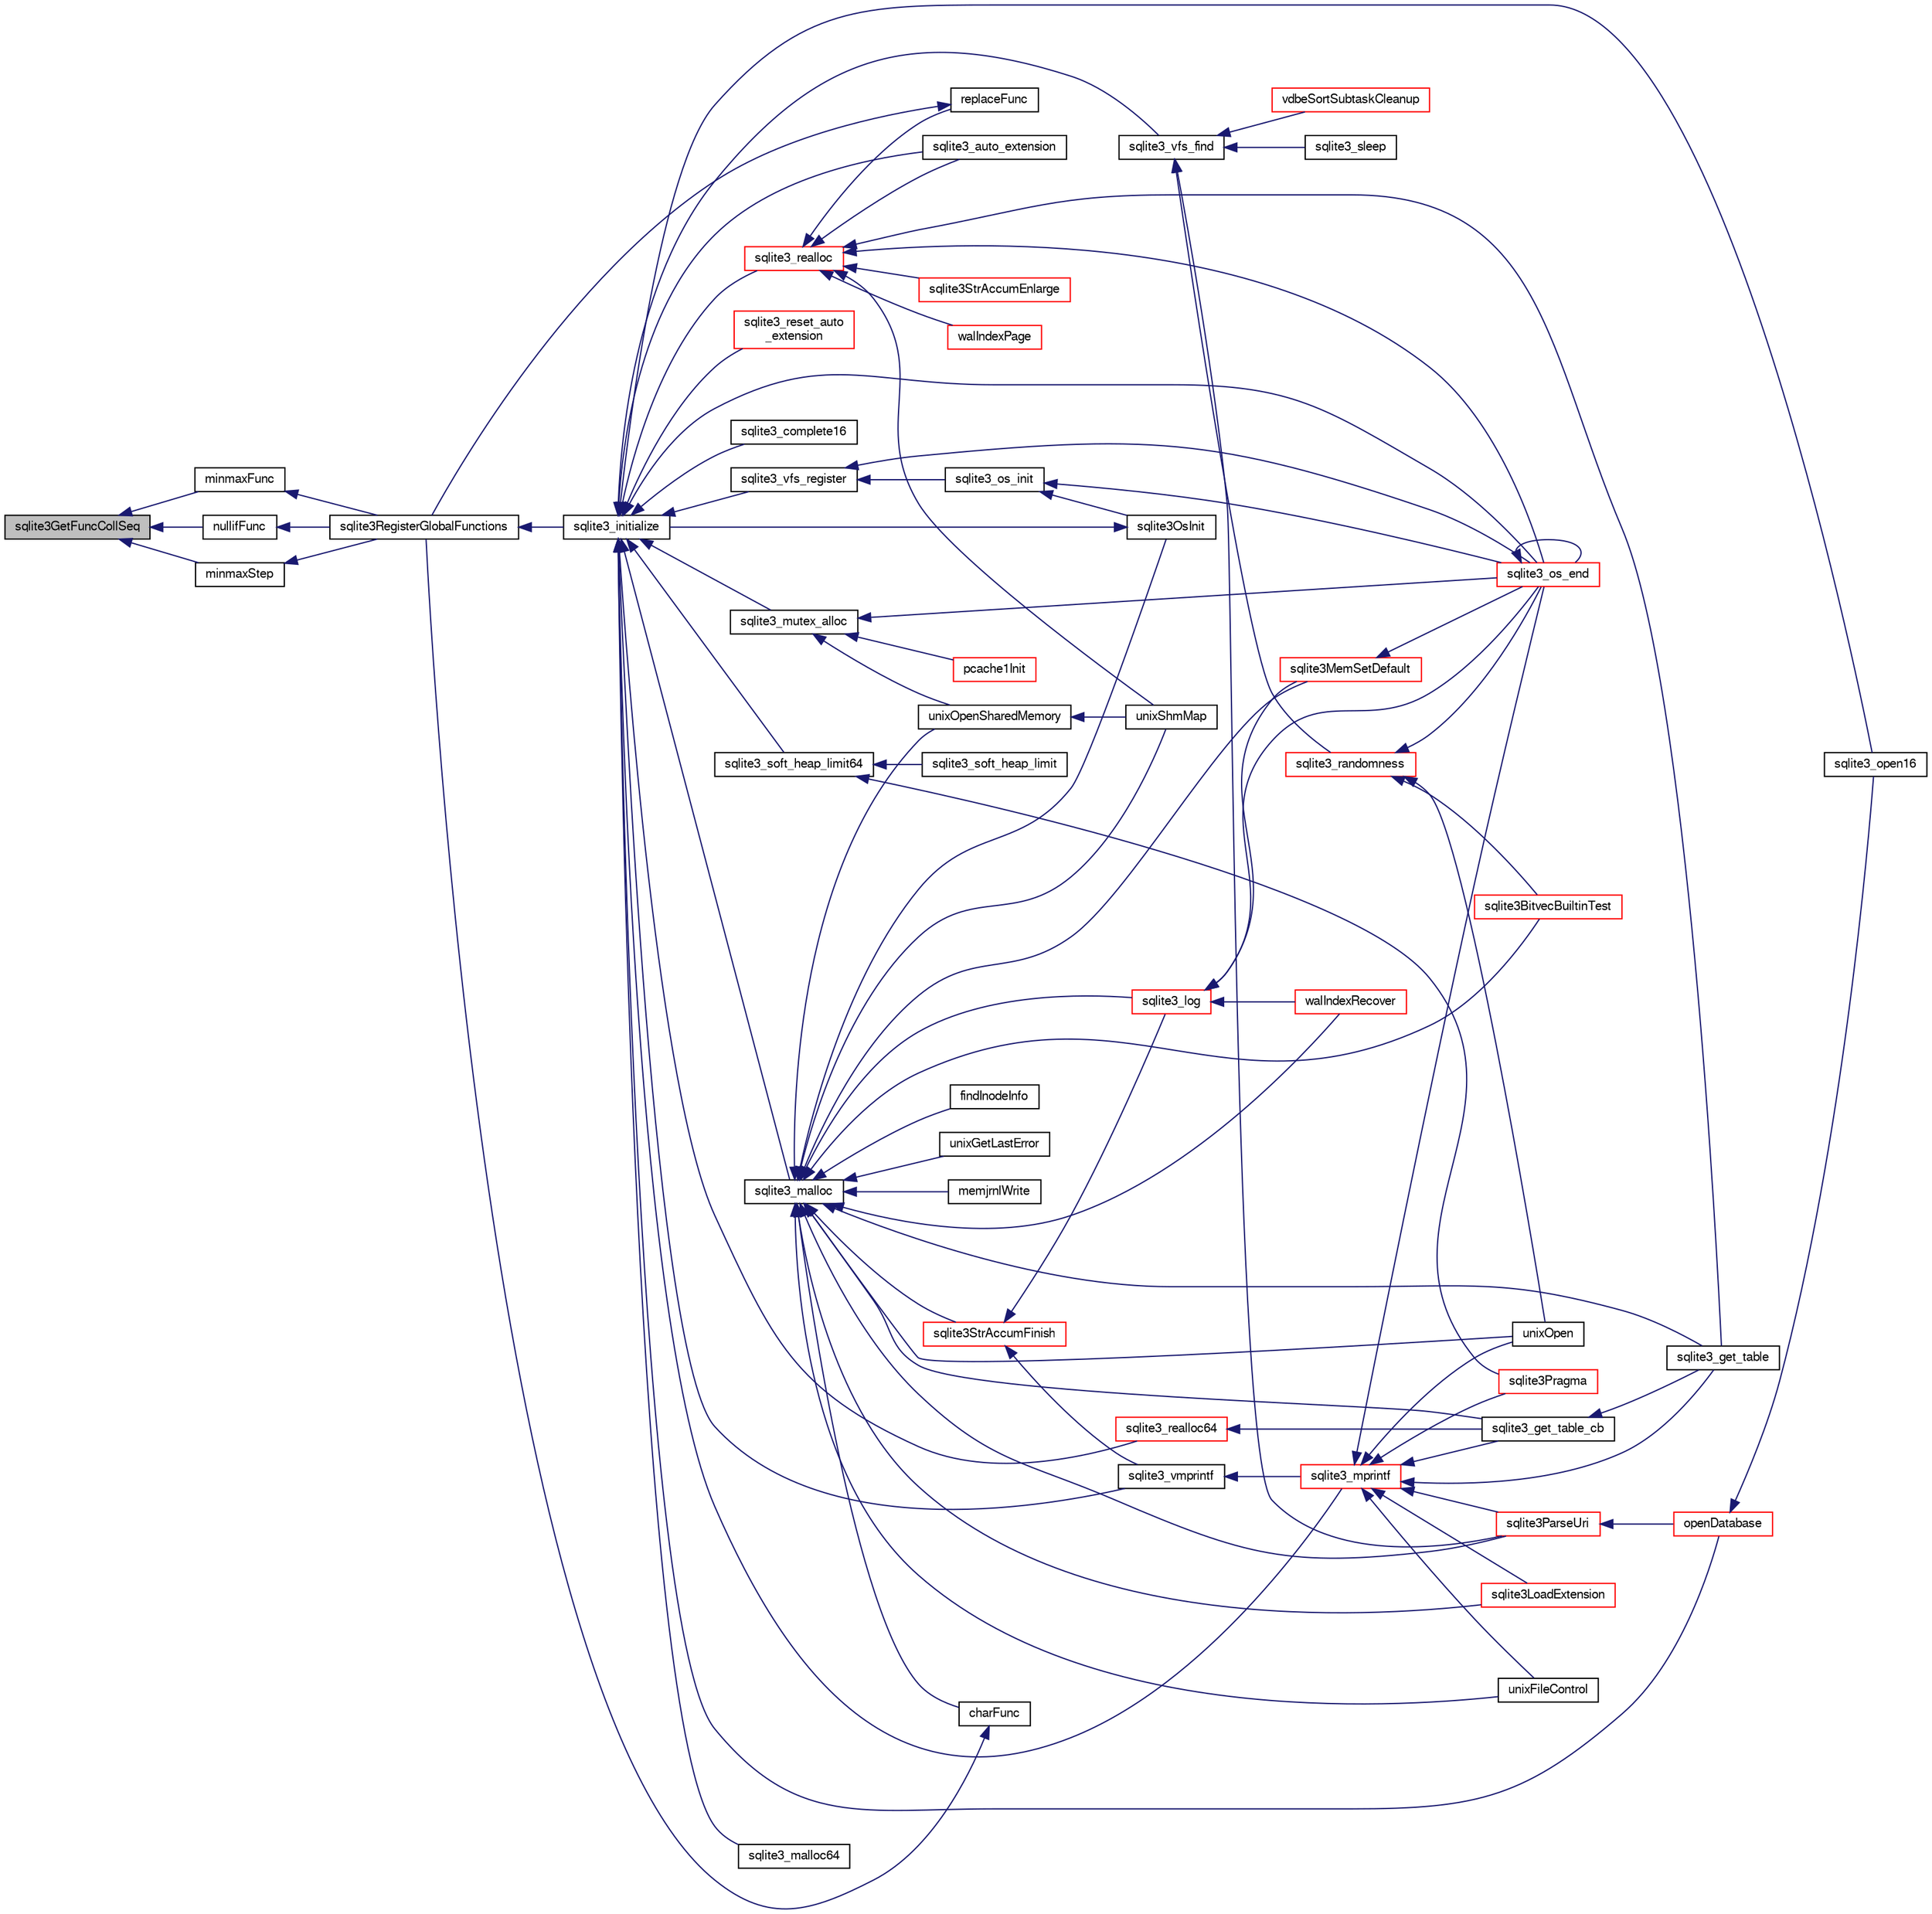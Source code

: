 digraph "sqlite3GetFuncCollSeq"
{
  edge [fontname="FreeSans",fontsize="10",labelfontname="FreeSans",labelfontsize="10"];
  node [fontname="FreeSans",fontsize="10",shape=record];
  rankdir="LR";
  Node557139 [label="sqlite3GetFuncCollSeq",height=0.2,width=0.4,color="black", fillcolor="grey75", style="filled", fontcolor="black"];
  Node557139 -> Node557140 [dir="back",color="midnightblue",fontsize="10",style="solid",fontname="FreeSans"];
  Node557140 [label="minmaxFunc",height=0.2,width=0.4,color="black", fillcolor="white", style="filled",URL="$sqlite3_8c.html#a4d00f48b948fd73cb70bcfd1efc0bfb0"];
  Node557140 -> Node557141 [dir="back",color="midnightblue",fontsize="10",style="solid",fontname="FreeSans"];
  Node557141 [label="sqlite3RegisterGlobalFunctions",height=0.2,width=0.4,color="black", fillcolor="white", style="filled",URL="$sqlite3_8c.html#a9f75bd111010f29e1b8d74344473c4ec"];
  Node557141 -> Node557142 [dir="back",color="midnightblue",fontsize="10",style="solid",fontname="FreeSans"];
  Node557142 [label="sqlite3_initialize",height=0.2,width=0.4,color="black", fillcolor="white", style="filled",URL="$sqlite3_8h.html#ab0c0ee2d5d4cf8b28e9572296a8861df"];
  Node557142 -> Node557143 [dir="back",color="midnightblue",fontsize="10",style="solid",fontname="FreeSans"];
  Node557143 [label="sqlite3_vfs_find",height=0.2,width=0.4,color="black", fillcolor="white", style="filled",URL="$sqlite3_8h.html#ac201a26de3dfa1d6deb8069eb8d95627"];
  Node557143 -> Node557144 [dir="back",color="midnightblue",fontsize="10",style="solid",fontname="FreeSans"];
  Node557144 [label="sqlite3_randomness",height=0.2,width=0.4,color="red", fillcolor="white", style="filled",URL="$sqlite3_8h.html#aa452ad88657d4606e137b09c4e9315c7"];
  Node557144 -> Node557148 [dir="back",color="midnightblue",fontsize="10",style="solid",fontname="FreeSans"];
  Node557148 [label="unixOpen",height=0.2,width=0.4,color="black", fillcolor="white", style="filled",URL="$sqlite3_8c.html#a8ed5efc47b6e14f7805cd1bb9b215775"];
  Node557144 -> Node557149 [dir="back",color="midnightblue",fontsize="10",style="solid",fontname="FreeSans"];
  Node557149 [label="sqlite3_os_end",height=0.2,width=0.4,color="red", fillcolor="white", style="filled",URL="$sqlite3_8h.html#a2288c95881ecca13d994e42b6a958906"];
  Node557149 -> Node557149 [dir="back",color="midnightblue",fontsize="10",style="solid",fontname="FreeSans"];
  Node557144 -> Node557151 [dir="back",color="midnightblue",fontsize="10",style="solid",fontname="FreeSans"];
  Node557151 [label="sqlite3BitvecBuiltinTest",height=0.2,width=0.4,color="red", fillcolor="white", style="filled",URL="$sqlite3_8c.html#a9b4e3e921ce1ede6f10a9106c034ff9b"];
  Node557143 -> Node557547 [dir="back",color="midnightblue",fontsize="10",style="solid",fontname="FreeSans"];
  Node557547 [label="vdbeSortSubtaskCleanup",height=0.2,width=0.4,color="red", fillcolor="white", style="filled",URL="$sqlite3_8c.html#abc8ce4c3ef58cc10f5b27642aab32b30"];
  Node557143 -> Node557550 [dir="back",color="midnightblue",fontsize="10",style="solid",fontname="FreeSans"];
  Node557550 [label="sqlite3ParseUri",height=0.2,width=0.4,color="red", fillcolor="white", style="filled",URL="$sqlite3_8c.html#aaa912f29a67460d8b2186c97056e8767"];
  Node557550 -> Node557393 [dir="back",color="midnightblue",fontsize="10",style="solid",fontname="FreeSans"];
  Node557393 [label="openDatabase",height=0.2,width=0.4,color="red", fillcolor="white", style="filled",URL="$sqlite3_8c.html#a6a9c3bc3a64234e863413f41db473758"];
  Node557393 -> Node557396 [dir="back",color="midnightblue",fontsize="10",style="solid",fontname="FreeSans"];
  Node557396 [label="sqlite3_open16",height=0.2,width=0.4,color="black", fillcolor="white", style="filled",URL="$sqlite3_8h.html#adbc401bb96713f32e553db32f6f3ca33"];
  Node557143 -> Node557551 [dir="back",color="midnightblue",fontsize="10",style="solid",fontname="FreeSans"];
  Node557551 [label="sqlite3_sleep",height=0.2,width=0.4,color="black", fillcolor="white", style="filled",URL="$sqlite3_8h.html#ad0c133ddbbecb6433f3c6ebef8966efa"];
  Node557142 -> Node557552 [dir="back",color="midnightblue",fontsize="10",style="solid",fontname="FreeSans"];
  Node557552 [label="sqlite3_vfs_register",height=0.2,width=0.4,color="black", fillcolor="white", style="filled",URL="$sqlite3_8h.html#a7184b289ccd4c4c7200589137d88c4ae"];
  Node557552 -> Node557553 [dir="back",color="midnightblue",fontsize="10",style="solid",fontname="FreeSans"];
  Node557553 [label="sqlite3_os_init",height=0.2,width=0.4,color="black", fillcolor="white", style="filled",URL="$sqlite3_8h.html#acebc2290d00a32d3afe2361f2979038b"];
  Node557553 -> Node557554 [dir="back",color="midnightblue",fontsize="10",style="solid",fontname="FreeSans"];
  Node557554 [label="sqlite3OsInit",height=0.2,width=0.4,color="black", fillcolor="white", style="filled",URL="$sqlite3_8c.html#afeaa886fe1ca086a30fd278b1d069762"];
  Node557554 -> Node557142 [dir="back",color="midnightblue",fontsize="10",style="solid",fontname="FreeSans"];
  Node557553 -> Node557149 [dir="back",color="midnightblue",fontsize="10",style="solid",fontname="FreeSans"];
  Node557552 -> Node557149 [dir="back",color="midnightblue",fontsize="10",style="solid",fontname="FreeSans"];
  Node557142 -> Node557555 [dir="back",color="midnightblue",fontsize="10",style="solid",fontname="FreeSans"];
  Node557555 [label="sqlite3_mutex_alloc",height=0.2,width=0.4,color="black", fillcolor="white", style="filled",URL="$sqlite3_8h.html#aa3f89418cd18e99596435c958b29b650"];
  Node557555 -> Node557556 [dir="back",color="midnightblue",fontsize="10",style="solid",fontname="FreeSans"];
  Node557556 [label="unixOpenSharedMemory",height=0.2,width=0.4,color="black", fillcolor="white", style="filled",URL="$sqlite3_8c.html#a30775afa2e08ca6ddc7853326afed7c7"];
  Node557556 -> Node557557 [dir="back",color="midnightblue",fontsize="10",style="solid",fontname="FreeSans"];
  Node557557 [label="unixShmMap",height=0.2,width=0.4,color="black", fillcolor="white", style="filled",URL="$sqlite3_8c.html#aeaa77f0ab08a4f4ee5f86e8c9727e974"];
  Node557555 -> Node557149 [dir="back",color="midnightblue",fontsize="10",style="solid",fontname="FreeSans"];
  Node557555 -> Node557558 [dir="back",color="midnightblue",fontsize="10",style="solid",fontname="FreeSans"];
  Node557558 [label="pcache1Init",height=0.2,width=0.4,color="red", fillcolor="white", style="filled",URL="$sqlite3_8c.html#a05e9c1daf3dd812db1d769b69b20e069"];
  Node557142 -> Node557628 [dir="back",color="midnightblue",fontsize="10",style="solid",fontname="FreeSans"];
  Node557628 [label="sqlite3_soft_heap_limit64",height=0.2,width=0.4,color="black", fillcolor="white", style="filled",URL="$sqlite3_8h.html#ab37b3a4d1652e3acb2c43d1252e6b852"];
  Node557628 -> Node557629 [dir="back",color="midnightblue",fontsize="10",style="solid",fontname="FreeSans"];
  Node557629 [label="sqlite3_soft_heap_limit",height=0.2,width=0.4,color="black", fillcolor="white", style="filled",URL="$sqlite3_8h.html#a18c3472581de3072201723e798524fdc"];
  Node557628 -> Node557236 [dir="back",color="midnightblue",fontsize="10",style="solid",fontname="FreeSans"];
  Node557236 [label="sqlite3Pragma",height=0.2,width=0.4,color="red", fillcolor="white", style="filled",URL="$sqlite3_8c.html#a111391370f58f8e6a6eca51fd34d62ed"];
  Node557142 -> Node557630 [dir="back",color="midnightblue",fontsize="10",style="solid",fontname="FreeSans"];
  Node557630 [label="sqlite3_malloc",height=0.2,width=0.4,color="black", fillcolor="white", style="filled",URL="$sqlite3_8h.html#a510e31845345737f17d86ce0b2328356"];
  Node557630 -> Node557554 [dir="back",color="midnightblue",fontsize="10",style="solid",fontname="FreeSans"];
  Node557630 -> Node557626 [dir="back",color="midnightblue",fontsize="10",style="solid",fontname="FreeSans"];
  Node557626 [label="sqlite3MemSetDefault",height=0.2,width=0.4,color="red", fillcolor="white", style="filled",URL="$sqlite3_8c.html#a162fbfd727e92c5f8f72625b5ff62549"];
  Node557626 -> Node557149 [dir="back",color="midnightblue",fontsize="10",style="solid",fontname="FreeSans"];
  Node557630 -> Node557631 [dir="back",color="midnightblue",fontsize="10",style="solid",fontname="FreeSans"];
  Node557631 [label="sqlite3StrAccumFinish",height=0.2,width=0.4,color="red", fillcolor="white", style="filled",URL="$sqlite3_8c.html#adb7f26b10ac1b847db6f000ef4c2e2ba"];
  Node557631 -> Node557705 [dir="back",color="midnightblue",fontsize="10",style="solid",fontname="FreeSans"];
  Node557705 [label="sqlite3_vmprintf",height=0.2,width=0.4,color="black", fillcolor="white", style="filled",URL="$sqlite3_8h.html#ac240de67ddf003828f16a6d9dd3fa3ca"];
  Node557705 -> Node557706 [dir="back",color="midnightblue",fontsize="10",style="solid",fontname="FreeSans"];
  Node557706 [label="sqlite3_mprintf",height=0.2,width=0.4,color="red", fillcolor="white", style="filled",URL="$sqlite3_8h.html#a9533933e57f7ccbb48c32041ce3a8862"];
  Node557706 -> Node557147 [dir="back",color="midnightblue",fontsize="10",style="solid",fontname="FreeSans"];
  Node557147 [label="unixFileControl",height=0.2,width=0.4,color="black", fillcolor="white", style="filled",URL="$sqlite3_8c.html#ad71f213fa385cc58f307cefd953c03ae"];
  Node557706 -> Node557148 [dir="back",color="midnightblue",fontsize="10",style="solid",fontname="FreeSans"];
  Node557706 -> Node557149 [dir="back",color="midnightblue",fontsize="10",style="solid",fontname="FreeSans"];
  Node557706 -> Node557709 [dir="back",color="midnightblue",fontsize="10",style="solid",fontname="FreeSans"];
  Node557709 [label="sqlite3LoadExtension",height=0.2,width=0.4,color="red", fillcolor="white", style="filled",URL="$sqlite3_8c.html#a3b46232455de4779a67c63b2c9004245"];
  Node557706 -> Node557236 [dir="back",color="midnightblue",fontsize="10",style="solid",fontname="FreeSans"];
  Node557706 -> Node557712 [dir="back",color="midnightblue",fontsize="10",style="solid",fontname="FreeSans"];
  Node557712 [label="sqlite3_get_table_cb",height=0.2,width=0.4,color="black", fillcolor="white", style="filled",URL="$sqlite3_8c.html#a1dbaba1b543953c0dade97357c5866b1"];
  Node557712 -> Node557352 [dir="back",color="midnightblue",fontsize="10",style="solid",fontname="FreeSans"];
  Node557352 [label="sqlite3_get_table",height=0.2,width=0.4,color="black", fillcolor="white", style="filled",URL="$sqlite3_8h.html#a5effeac4e12df57beaa35c5be1f61579"];
  Node557706 -> Node557352 [dir="back",color="midnightblue",fontsize="10",style="solid",fontname="FreeSans"];
  Node557706 -> Node557550 [dir="back",color="midnightblue",fontsize="10",style="solid",fontname="FreeSans"];
  Node557631 -> Node557815 [dir="back",color="midnightblue",fontsize="10",style="solid",fontname="FreeSans"];
  Node557815 [label="sqlite3_log",height=0.2,width=0.4,color="red", fillcolor="white", style="filled",URL="$sqlite3_8h.html#a298c9699bf9c143662c6b1fec4b2dc3b"];
  Node557815 -> Node557626 [dir="back",color="midnightblue",fontsize="10",style="solid",fontname="FreeSans"];
  Node557815 -> Node557149 [dir="back",color="midnightblue",fontsize="10",style="solid",fontname="FreeSans"];
  Node557815 -> Node557744 [dir="back",color="midnightblue",fontsize="10",style="solid",fontname="FreeSans"];
  Node557744 [label="walIndexRecover",height=0.2,width=0.4,color="red", fillcolor="white", style="filled",URL="$sqlite3_8c.html#ab4ee99f3710323acbeb6c495dd18d205"];
  Node557630 -> Node557815 [dir="back",color="midnightblue",fontsize="10",style="solid",fontname="FreeSans"];
  Node557630 -> Node557894 [dir="back",color="midnightblue",fontsize="10",style="solid",fontname="FreeSans"];
  Node557894 [label="findInodeInfo",height=0.2,width=0.4,color="black", fillcolor="white", style="filled",URL="$sqlite3_8c.html#ac92c39062e69a79c4a62dfd55242c782"];
  Node557630 -> Node557147 [dir="back",color="midnightblue",fontsize="10",style="solid",fontname="FreeSans"];
  Node557630 -> Node557556 [dir="back",color="midnightblue",fontsize="10",style="solid",fontname="FreeSans"];
  Node557630 -> Node557557 [dir="back",color="midnightblue",fontsize="10",style="solid",fontname="FreeSans"];
  Node557630 -> Node557148 [dir="back",color="midnightblue",fontsize="10",style="solid",fontname="FreeSans"];
  Node557630 -> Node557727 [dir="back",color="midnightblue",fontsize="10",style="solid",fontname="FreeSans"];
  Node557727 [label="unixGetLastError",height=0.2,width=0.4,color="black", fillcolor="white", style="filled",URL="$sqlite3_8c.html#aed1e42f49d74b419c3c85b559dd61240"];
  Node557630 -> Node557151 [dir="back",color="midnightblue",fontsize="10",style="solid",fontname="FreeSans"];
  Node557630 -> Node557744 [dir="back",color="midnightblue",fontsize="10",style="solid",fontname="FreeSans"];
  Node557630 -> Node557895 [dir="back",color="midnightblue",fontsize="10",style="solid",fontname="FreeSans"];
  Node557895 [label="memjrnlWrite",height=0.2,width=0.4,color="black", fillcolor="white", style="filled",URL="$sqlite3_8c.html#af8bd7d5d7eafce5542f8de300a120c47"];
  Node557630 -> Node557896 [dir="back",color="midnightblue",fontsize="10",style="solid",fontname="FreeSans"];
  Node557896 [label="charFunc",height=0.2,width=0.4,color="black", fillcolor="white", style="filled",URL="$sqlite3_8c.html#ab9b72ce47fcea3c3b92e816435a0fd91"];
  Node557896 -> Node557141 [dir="back",color="midnightblue",fontsize="10",style="solid",fontname="FreeSans"];
  Node557630 -> Node557709 [dir="back",color="midnightblue",fontsize="10",style="solid",fontname="FreeSans"];
  Node557630 -> Node557712 [dir="back",color="midnightblue",fontsize="10",style="solid",fontname="FreeSans"];
  Node557630 -> Node557352 [dir="back",color="midnightblue",fontsize="10",style="solid",fontname="FreeSans"];
  Node557630 -> Node557550 [dir="back",color="midnightblue",fontsize="10",style="solid",fontname="FreeSans"];
  Node557142 -> Node557897 [dir="back",color="midnightblue",fontsize="10",style="solid",fontname="FreeSans"];
  Node557897 [label="sqlite3_malloc64",height=0.2,width=0.4,color="black", fillcolor="white", style="filled",URL="$sqlite3_8h.html#a12b7ee85e539ea28c130c5c75b96a82a"];
  Node557142 -> Node557898 [dir="back",color="midnightblue",fontsize="10",style="solid",fontname="FreeSans"];
  Node557898 [label="sqlite3_realloc",height=0.2,width=0.4,color="red", fillcolor="white", style="filled",URL="$sqlite3_8h.html#a627f0eeface58024ef47403d8cc76b35"];
  Node557898 -> Node557899 [dir="back",color="midnightblue",fontsize="10",style="solid",fontname="FreeSans"];
  Node557899 [label="sqlite3StrAccumEnlarge",height=0.2,width=0.4,color="red", fillcolor="white", style="filled",URL="$sqlite3_8c.html#a38976500a97c69d65086eeccca82dd96"];
  Node557898 -> Node557557 [dir="back",color="midnightblue",fontsize="10",style="solid",fontname="FreeSans"];
  Node557898 -> Node557149 [dir="back",color="midnightblue",fontsize="10",style="solid",fontname="FreeSans"];
  Node557898 -> Node557905 [dir="back",color="midnightblue",fontsize="10",style="solid",fontname="FreeSans"];
  Node557905 [label="walIndexPage",height=0.2,width=0.4,color="red", fillcolor="white", style="filled",URL="$sqlite3_8c.html#affd3251fd1aa1218170d421177256e24"];
  Node557898 -> Node557769 [dir="back",color="midnightblue",fontsize="10",style="solid",fontname="FreeSans"];
  Node557769 [label="replaceFunc",height=0.2,width=0.4,color="black", fillcolor="white", style="filled",URL="$sqlite3_8c.html#a752b98a7c55d204c397a4902b49b1ce4"];
  Node557769 -> Node557141 [dir="back",color="midnightblue",fontsize="10",style="solid",fontname="FreeSans"];
  Node557898 -> Node557914 [dir="back",color="midnightblue",fontsize="10",style="solid",fontname="FreeSans"];
  Node557914 [label="sqlite3_auto_extension",height=0.2,width=0.4,color="black", fillcolor="white", style="filled",URL="$sqlite3_8h.html#a85a95b45e94f6bcd52aa39b6acdb36d7"];
  Node557898 -> Node557352 [dir="back",color="midnightblue",fontsize="10",style="solid",fontname="FreeSans"];
  Node557142 -> Node557916 [dir="back",color="midnightblue",fontsize="10",style="solid",fontname="FreeSans"];
  Node557916 [label="sqlite3_realloc64",height=0.2,width=0.4,color="red", fillcolor="white", style="filled",URL="$sqlite3_8h.html#afe88c85e9f864a3fd92941cad197245d"];
  Node557916 -> Node557712 [dir="back",color="midnightblue",fontsize="10",style="solid",fontname="FreeSans"];
  Node557142 -> Node557705 [dir="back",color="midnightblue",fontsize="10",style="solid",fontname="FreeSans"];
  Node557142 -> Node557706 [dir="back",color="midnightblue",fontsize="10",style="solid",fontname="FreeSans"];
  Node557142 -> Node557149 [dir="back",color="midnightblue",fontsize="10",style="solid",fontname="FreeSans"];
  Node557142 -> Node557914 [dir="back",color="midnightblue",fontsize="10",style="solid",fontname="FreeSans"];
  Node557142 -> Node558016 [dir="back",color="midnightblue",fontsize="10",style="solid",fontname="FreeSans"];
  Node558016 [label="sqlite3_reset_auto\l_extension",height=0.2,width=0.4,color="red", fillcolor="white", style="filled",URL="$sqlite3_8h.html#ac33f4064ae6690cada7bdc89e8153ffc"];
  Node557142 -> Node557881 [dir="back",color="midnightblue",fontsize="10",style="solid",fontname="FreeSans"];
  Node557881 [label="sqlite3_complete16",height=0.2,width=0.4,color="black", fillcolor="white", style="filled",URL="$sqlite3_8h.html#a3260341c2ef82787acca48414a1d03a1"];
  Node557142 -> Node557393 [dir="back",color="midnightblue",fontsize="10",style="solid",fontname="FreeSans"];
  Node557142 -> Node557396 [dir="back",color="midnightblue",fontsize="10",style="solid",fontname="FreeSans"];
  Node557139 -> Node557802 [dir="back",color="midnightblue",fontsize="10",style="solid",fontname="FreeSans"];
  Node557802 [label="nullifFunc",height=0.2,width=0.4,color="black", fillcolor="white", style="filled",URL="$sqlite3_8c.html#aa677b6612cd4e6630438b729f56cd3e6"];
  Node557802 -> Node557141 [dir="back",color="midnightblue",fontsize="10",style="solid",fontname="FreeSans"];
  Node557139 -> Node557803 [dir="back",color="midnightblue",fontsize="10",style="solid",fontname="FreeSans"];
  Node557803 [label="minmaxStep",height=0.2,width=0.4,color="black", fillcolor="white", style="filled",URL="$sqlite3_8c.html#a5b4c0da0f3b61d7ff25ebd30aa22cca4"];
  Node557803 -> Node557141 [dir="back",color="midnightblue",fontsize="10",style="solid",fontname="FreeSans"];
}

